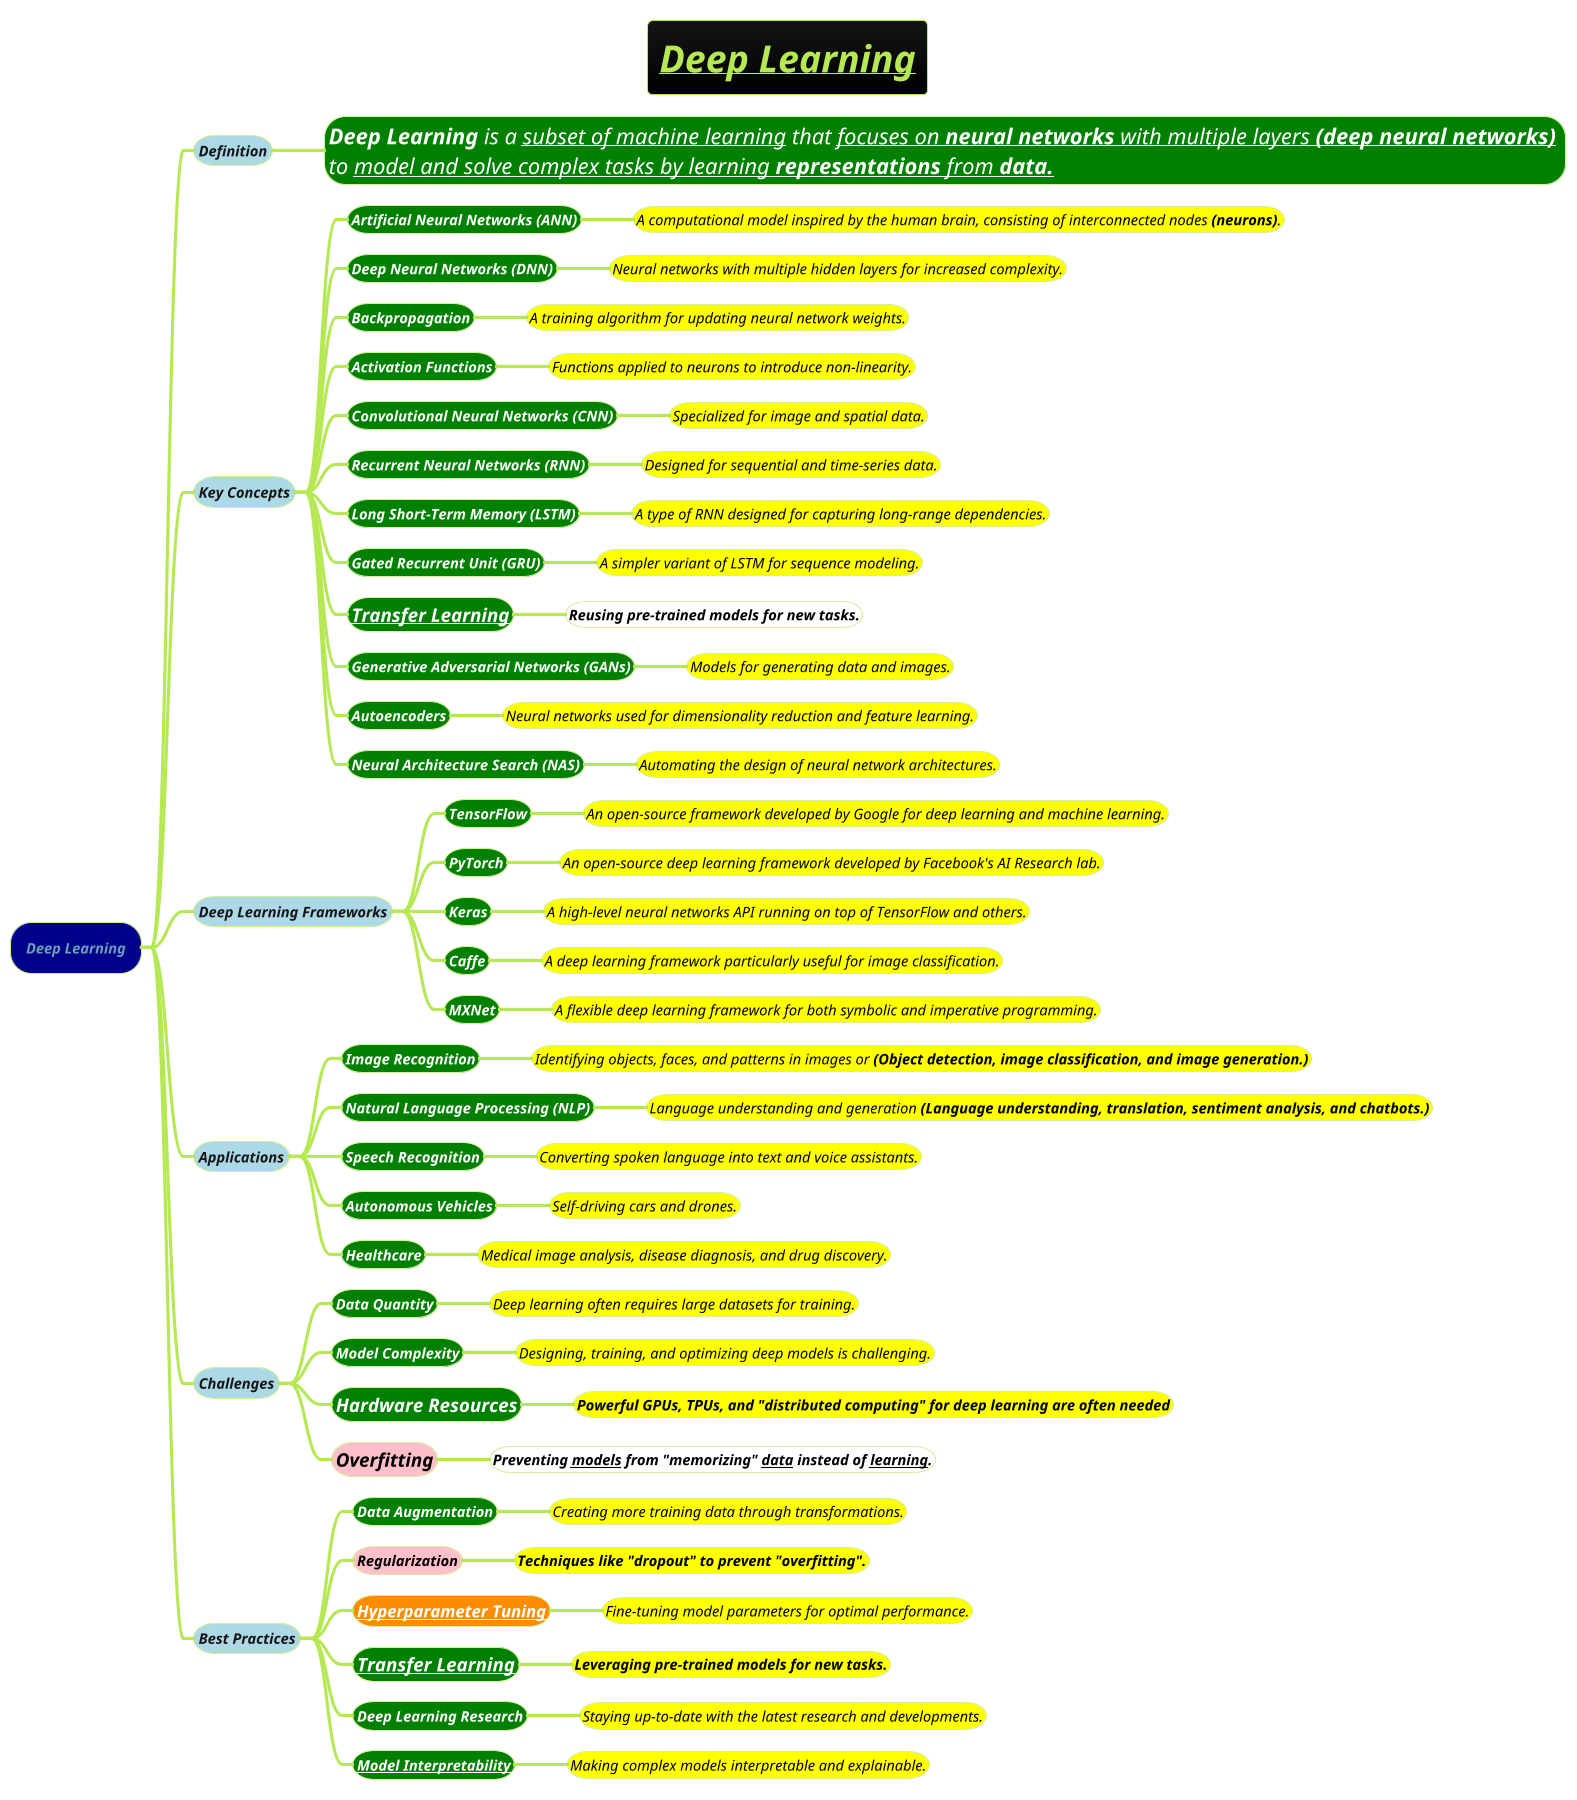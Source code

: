 @startmindmap
title =<b><i>__Deep Learning__
!theme hacker

*[#darkblue] <size:14><i>Deep Learning
**[#lightblue] <size:14><i>Definition
***[#green] <i><color #white><size:21>**Deep Learning** is a __subset of machine learning__ that __focuses on **[[Neural-Network-Architecture.puml neural networks]]** with multiple layers **[[Neural-Network-Architecture.puml (deep neural networks)]]**__ \n<i><size:21><color #white>to __model and solve complex tasks by learning **representations** from **data.**__

**[#lightblue] <size:14><i>Key Concepts
***[#green] <color #white><b><size:14><i>Artificial Neural Networks **(ANN)**
****[#yellow] <i><color #black><size:14>A computational model inspired by the human brain, consisting of interconnected nodes **(neurons)**.
***[#green] <color #white><b><size:14><i>Deep Neural Networks **(DNN)**
****[#yellow] <i><color #black><size:14>Neural networks with multiple hidden layers for increased complexity.
***[#green] <color #white><b><size:14><i>Backpropagation
****[#yellow] <i><color #black><size:14>A training algorithm for updating neural network weights.
***[#green] <color #white><b><size:14><i>Activation Functions
****[#yellow] <i><color #black><size:14>Functions applied to neurons to introduce non-linearity.
***[#green] <color #white><b><size:14><i>Convolutional Neural Networks **(CNN)**
****[#yellow] <i><color #black><size:14>Specialized for image and spatial data.
***[#green] <color #white><b><size:14><i>Recurrent Neural Networks **(RNN)**
****[#yellow] <i><color #black><size:14>Designed for sequential and time-series data.
***[#green] <color #white><b><size:14><i>Long Short-Term Memory **(LSTM)**
****[#yellow] <i><color #black><size:14>A type of RNN designed for capturing long-range dependencies.
***[#green] <color #white><b><size:14><i>Gated Recurrent Unit **(GRU)**
****[#yellow] <i><color #black><size:14>A simpler variant of LSTM for sequence modeling.
***[#green] <i><color #white><size:18><b>[[Model-Fine-Tuning.puml Transfer Learning]]
****[#white] <i><color #black><size:14>**Reusing pre-trained models for new tasks.**
***[#green] <color #white><b><size:14><i>Generative Adversarial Networks **(GANs)**
****[#yellow] <i><color #black><size:14>Models for generating data and images.
***[#green] <color #white><b><size:14><i>Autoencoders
****[#yellow] <i><color #black><size:14>Neural networks used for dimensionality reduction and feature learning.
***[#green] <color #white><b><size:14><i>Neural Architecture Search **(NAS)**
****[#yellow] <i><color #black><size:14>Automating the design of neural network architectures.

**[#lightblue] <size:14><i>Deep Learning Frameworks
***[#green] <color #white><b><size:14><i>TensorFlow
****[#yellow] <i><color #black><size:14>An open-source framework developed by Google for deep learning and machine learning.
***[#green] <color #white><b><size:14><i>PyTorch
****[#yellow] <i><color #black><size:14>An open-source deep learning framework developed by Facebook's AI Research lab.
***[#green] <color #white><b><size:14><i>Keras
****[#yellow] <i><color #black><size:14>A high-level neural networks API running on top of TensorFlow and others.
***[#green] <color #white><b><size:14><i>Caffe
****[#yellow] <i><color #black><size:14>A deep learning framework particularly useful for image classification.
***[#green] <color #white><b><size:14><i>MXNet
****[#yellow] <i><color #black><size:14>A flexible deep learning framework for both symbolic and imperative programming.

**[#lightblue] <size:14><i>Applications
***[#green] <color #white><b><size:14><i>Image Recognition
****[#yellow] <i><color #black><size:14>Identifying objects, faces, and patterns in images or **(Object detection, image classification, and image generation.)**
***[#green] <color #white><b><size:14><i>Natural Language Processing **(NLP)**
****[#yellow] <i><color #black><size:14>Language understanding and generation **(Language understanding, translation, sentiment analysis, and chatbots.)**
***[#green] <color #white><b><size:14><i>Speech Recognition
****[#yellow] <i><color #black><size:14>Converting spoken language into text and voice assistants.
***[#green] <color #white><b><size:14><i>Autonomous Vehicles
****[#yellow] <i><color #black><size:14>Self-driving cars and drones.
***[#green] <color #white><b><size:14><i>Healthcare
****[#yellow] <i><color #black><size:14>Medical image analysis, disease diagnosis, and drug discovery.

**[#lightblue] <size:14><i>Challenges
***[#green] <color #white><b><size:14><i>Data Quantity
****[#yellow] <i><color #black><size:14>Deep learning often requires large datasets for training.
***[#green] <color #white><b><size:14><i>Model Complexity
****[#yellow] <i><color #black><size:14>Designing, training, and optimizing deep models is challenging.
***[#green] <color #white><b><size:18><i>Hardware Resources
****[#yellow] <i><color #black><size:14><b>Powerful GPUs, TPUs, and "distributed computing" for deep learning are often needed
***[#pink] <i><color #black><size:18>**Overfitting**
****[#white] <i><color #black><size:14>**Preventing __models__ from "memorizing" __data__ instead of __learning__.**

**[#lightblue] <size:14><i>Best Practices
***[#green] <color #white><b><size:14><i>Data Augmentation
****[#yellow] <i><color #black><size:14>Creating more training data through transformations.
***[#pink] <i><color #black><size:14>**Regularization**
****[#yellow] <i><color #black><size:14>**Techniques like "dropout" to prevent "overfitting".**
***[#darkorange] <i><color #black><size:16><b>[[Hyperparameter-Tuning.puml Hyperparameter Tuning]]
****[#yellow] <i><color #black><size:14>Fine-tuning model parameters for optimal performance.
***[#green] <i><color #white><size:18><b>[[Model-Fine-Tuning.puml Transfer Learning]]
****[#yellow] <i><color #black><size:14>**Leveraging pre-trained models for new tasks.**
***[#green] <color #white><b><size:14><i>Deep Learning Research
****[#yellow] <i><color #black><size:14>Staying up-to-date with the latest research and developments.
***[#green] <color #white><b><size:14><i>[[how-to/Model-Explainability.puml Model Interpretability]]
****[#yellow] <i><color #black><size:14>Making complex models interpretable and explainable.

@endmindmap
